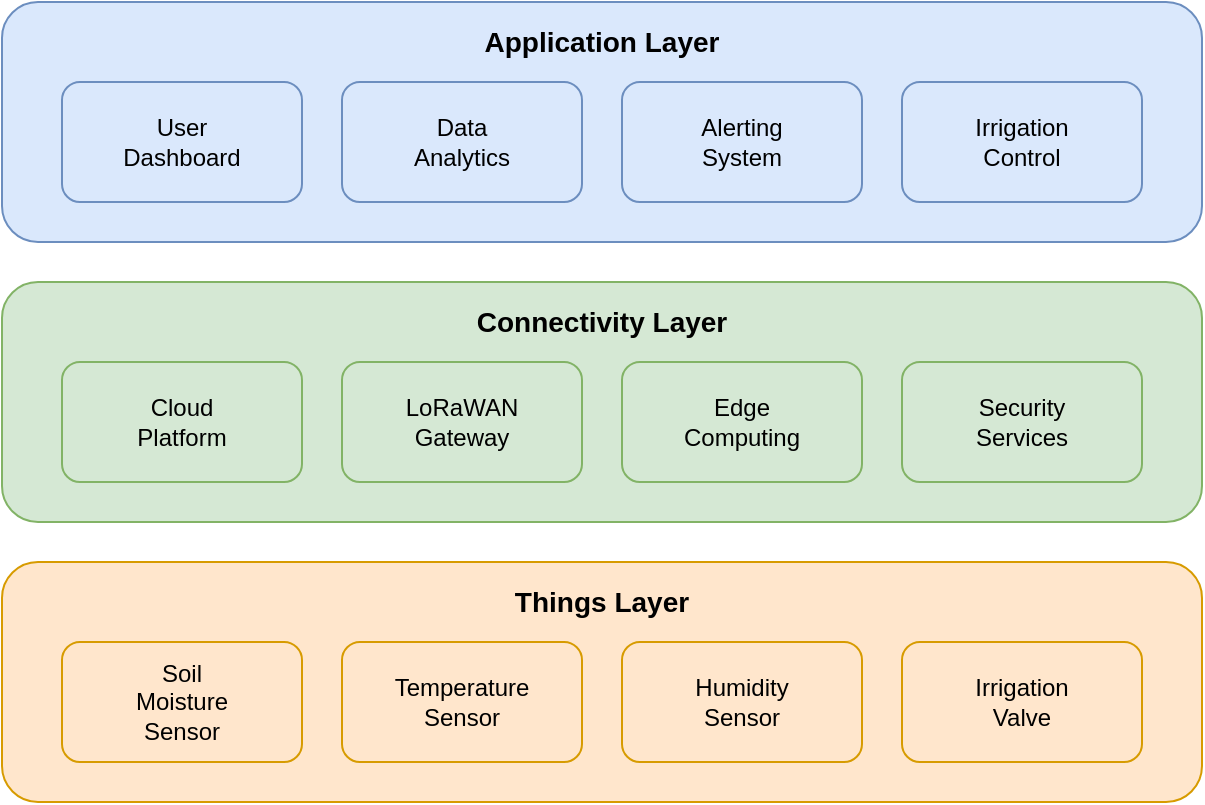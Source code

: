 <mxfile version="21.0.0" type="device">
  <diagram id="smart-agriculture-architecture" name="Three-Layer IoT Architecture">
    <mxGraphModel dx="1400" dy="800" grid="1" gridSize="10" guides="1" tooltips="1" connect="1" arrows="1" fold="1" page="1" pageScale="1" pageWidth="850" pageHeight="1100" math="0" shadow="0">
      <root>
        <mxCell id="0" />
        <mxCell id="1" parent="0" />
        
        <!-- Application Layer Rectangle -->
        <mxCell id="2" value="Application Layer" style="rounded=1;whiteSpace=wrap;html=1;fillColor=#dae8fc;strokeColor=#6c8ebf;fontSize=14;fontStyle=1;verticalAlign=top;align=center;spacingTop=5;" vertex="1" parent="1">
          <mxGeometry x="120" y="120" width="600" height="120" as="geometry" />
        </mxCell>
        
        <!-- Connectivity Layer Rectangle -->
        <mxCell id="3" value="Connectivity Layer" style="rounded=1;whiteSpace=wrap;html=1;fillColor=#d5e8d4;strokeColor=#82b366;fontSize=14;fontStyle=1;verticalAlign=top;align=center;spacingTop=5;" vertex="1" parent="1">
          <mxGeometry x="120" y="260" width="600" height="120" as="geometry" />
        </mxCell>
        
        <!-- Things Layer Rectangle -->
        <mxCell id="4" value="Things Layer" style="rounded=1;whiteSpace=wrap;html=1;fillColor=#ffe6cc;strokeColor=#d79b00;fontSize=14;fontStyle=1;verticalAlign=top;align=center;spacingTop=5;" vertex="1" parent="1">
          <mxGeometry x="120" y="400" width="600" height="120" as="geometry" />
        </mxCell>
        
        <!-- Application Layer Components -->
        <mxCell id="5" value="User&lt;br&gt;Dashboard" style="rounded=1;whiteSpace=wrap;html=1;fillColor=#dae8fc;strokeColor=#6c8ebf;" vertex="1" parent="1">
          <mxGeometry x="150" y="160" width="120" height="60" as="geometry" />
        </mxCell>
        
        <mxCell id="6" value="Data&lt;br&gt;Analytics" style="rounded=1;whiteSpace=wrap;html=1;fillColor=#dae8fc;strokeColor=#6c8ebf;" vertex="1" parent="1">
          <mxGeometry x="290" y="160" width="120" height="60" as="geometry" />
        </mxCell>
        
        <mxCell id="7" value="Alerting&lt;br&gt;System" style="rounded=1;whiteSpace=wrap;html=1;fillColor=#dae8fc;strokeColor=#6c8ebf;" vertex="1" parent="1">
          <mxGeometry x="430" y="160" width="120" height="60" as="geometry" />
        </mxCell>
        
        <mxCell id="8" value="Irrigation&lt;br&gt;Control" style="rounded=1;whiteSpace=wrap;html=1;fillColor=#dae8fc;strokeColor=#6c8ebf;" vertex="1" parent="1">
          <mxGeometry x="570" y="160" width="120" height="60" as="geometry" />
        </mxCell>
        
        <!-- Connectivity Layer Components -->
        <mxCell id="9" value="Cloud&lt;br&gt;Platform" style="rounded=1;whiteSpace=wrap;html=1;fillColor=#d5e8d4;strokeColor=#82b366;" vertex="1" parent="1">
          <mxGeometry x="150" y="300" width="120" height="60" as="geometry" />
        </mxCell>
        
        <mxCell id="10" value="LoRaWAN&lt;br&gt;Gateway" style="rounded=1;whiteSpace=wrap;html=1;fillColor=#d5e8d4;strokeColor=#82b366;" vertex="1" parent="1">
          <mxGeometry x="290" y="300" width="120" height="60" as="geometry" />
        </mxCell>
        
        <mxCell id="11" value="Edge&lt;br&gt;Computing" style="rounded=1;whiteSpace=wrap;html=1;fillColor=#d5e8d4;strokeColor=#82b366;" vertex="1" parent="1">
          <mxGeometry x="430" y="300" width="120" height="60" as="geometry" />
        </mxCell>
        
        <mxCell id="12" value="Security&lt;br&gt;Services" style="rounded=1;whiteSpace=wrap;html=1;fillColor=#d5e8d4;strokeColor=#82b366;" vertex="1" parent="1">
          <mxGeometry x="570" y="300" width="120" height="60" as="geometry" />
        </mxCell>
        
        <!-- Things Layer Components -->
        <mxCell id="13" value="Soil&lt;br&gt;Moisture&lt;br&gt;Sensor" style="rounded=1;whiteSpace=wrap;html=1;fillColor=#ffe6cc;strokeColor=#d79b00;" vertex="1" parent="1">
          <mxGeometry x="150" y="440" width="120" height="60" as="geometry" />
        </mxCell>
        
        <mxCell id="14" value="Temperature&lt;br&gt;Sensor" style="rounded=1;whiteSpace=wrap;html=1;fillColor=#ffe6cc;strokeColor=#d79b00;" vertex="1" parent="1">
          <mxGeometry x="290" y="440" width="120" height="60" as="geometry" />
        </mxCell>
        
        <mxCell id="15" value="Humidity&lt;br&gt;Sensor" style="rounded=1;whiteSpace=wrap;html=1;fillColor=#ffe6cc;strokeColor=#d79b00;" vertex="1" parent="1">
          <mxGeometry x="430" y="440" width="120" height="60" as="geometry" />
        </mxCell>
        
        <mxCell id="16" value="Irrigation&lt;br&gt;Valve" style="rounded=1;whiteSpace=wrap;html=1;fillColor=#ffe6cc;strokeColor=#d79b00;" vertex="1" parent="1">
          <mxGeometry x="570" y="440" width="120" height="60" as="geometry" />
        </mxCell>
      </root>
    </mxGraphModel>
  </diagram>
</mxfile>